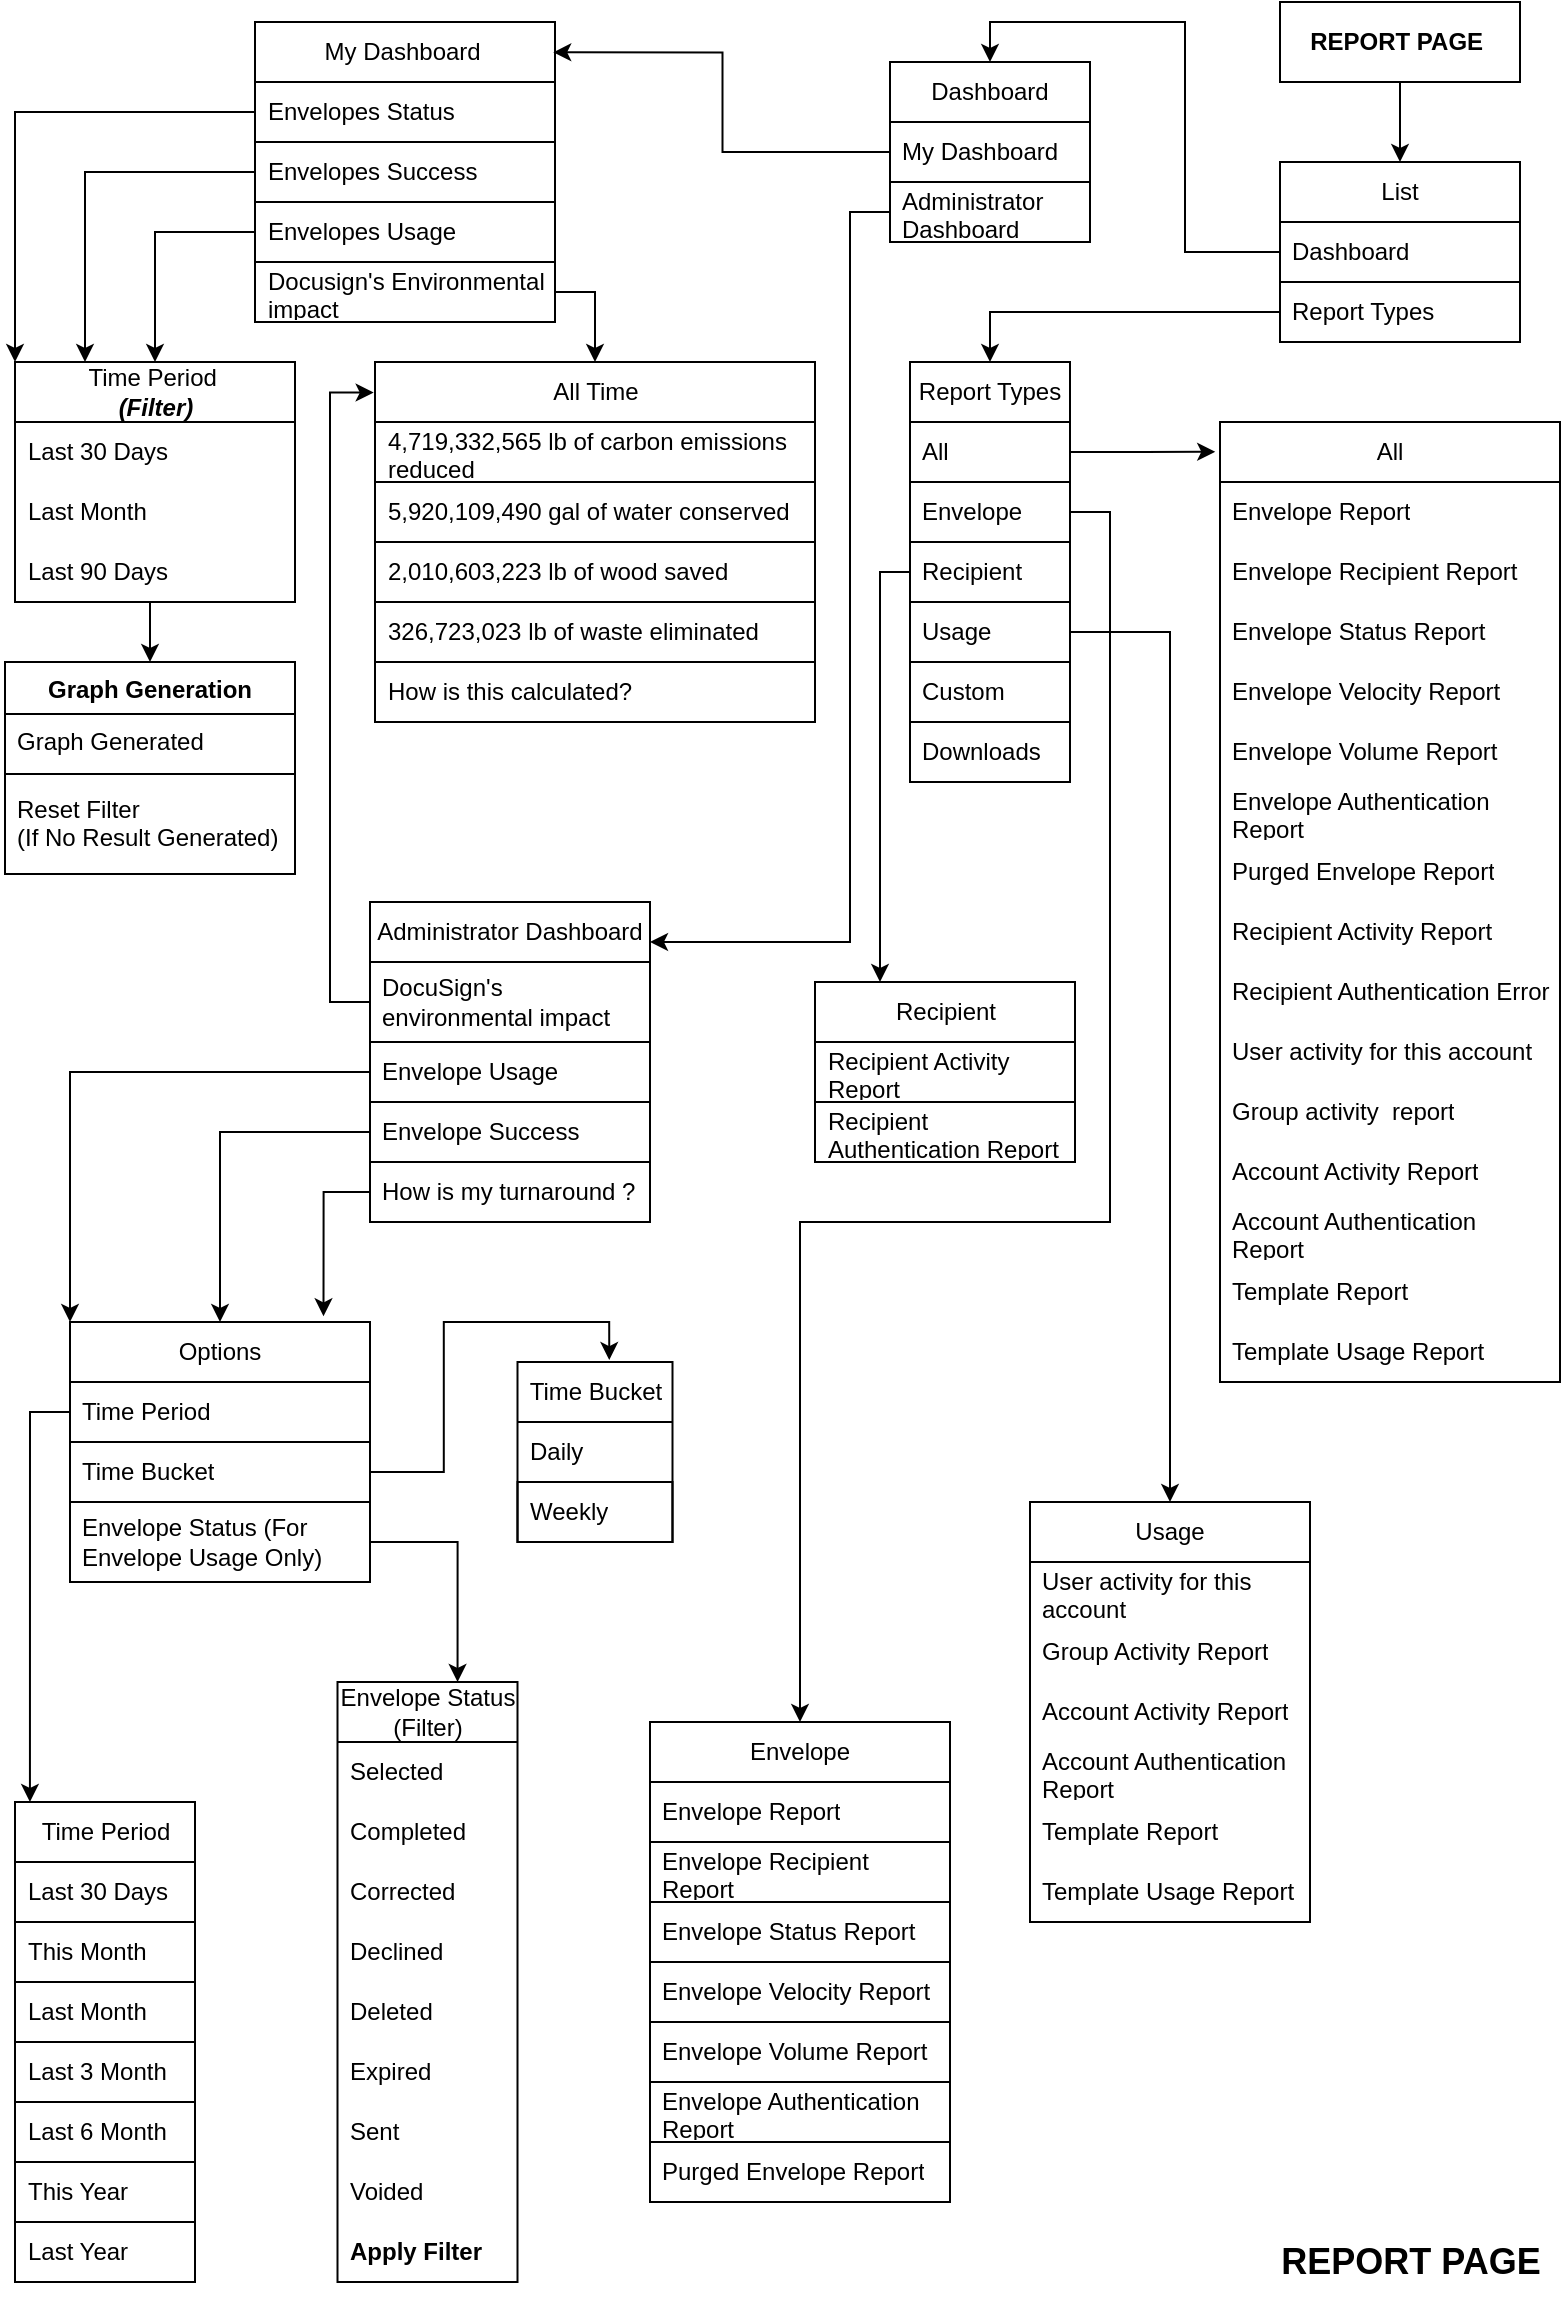 <mxfile version="20.5.3" type="github">
  <diagram id="35L6Jv76ou51lv4kkA4n" name="Page-1">
    <mxGraphModel dx="827" dy="470" grid="1" gridSize="10" guides="1" tooltips="1" connect="1" arrows="1" fold="1" page="1" pageScale="1" pageWidth="827" pageHeight="1169" math="0" shadow="0">
      <root>
        <mxCell id="0" />
        <mxCell id="1" parent="0" />
        <mxCell id="oofEfZMrtwUWAvfHDEdH-7" style="edgeStyle=orthogonalEdgeStyle;rounded=0;orthogonalLoop=1;jettySize=auto;html=1;exitX=0.5;exitY=1;exitDx=0;exitDy=0;entryX=0.5;entryY=0;entryDx=0;entryDy=0;" parent="1" source="oofEfZMrtwUWAvfHDEdH-2" target="oofEfZMrtwUWAvfHDEdH-3" edge="1">
          <mxGeometry relative="1" as="geometry" />
        </mxCell>
        <mxCell id="oofEfZMrtwUWAvfHDEdH-2" value="&lt;b&gt;REPORT PAGE&amp;nbsp;&lt;/b&gt;" style="rounded=0;whiteSpace=wrap;html=1;" parent="1" vertex="1">
          <mxGeometry x="655" y="10" width="120" height="40" as="geometry" />
        </mxCell>
        <mxCell id="oofEfZMrtwUWAvfHDEdH-3" value="List" style="swimlane;fontStyle=0;childLayout=stackLayout;horizontal=1;startSize=30;horizontalStack=0;resizeParent=1;resizeParentMax=0;resizeLast=0;collapsible=1;marginBottom=0;whiteSpace=wrap;html=1;" parent="1" vertex="1">
          <mxGeometry x="655" y="90" width="120" height="90" as="geometry" />
        </mxCell>
        <mxCell id="oofEfZMrtwUWAvfHDEdH-4" value="Dashboard" style="text;strokeColor=default;fillColor=none;align=left;verticalAlign=middle;spacingLeft=4;spacingRight=4;overflow=hidden;points=[[0,0.5],[1,0.5]];portConstraint=eastwest;rotatable=0;whiteSpace=wrap;html=1;" parent="oofEfZMrtwUWAvfHDEdH-3" vertex="1">
          <mxGeometry y="30" width="120" height="30" as="geometry" />
        </mxCell>
        <mxCell id="oofEfZMrtwUWAvfHDEdH-5" value="Report Types" style="text;strokeColor=none;fillColor=none;align=left;verticalAlign=middle;spacingLeft=4;spacingRight=4;overflow=hidden;points=[[0,0.5],[1,0.5]];portConstraint=eastwest;rotatable=0;whiteSpace=wrap;html=1;" parent="oofEfZMrtwUWAvfHDEdH-3" vertex="1">
          <mxGeometry y="60" width="120" height="30" as="geometry" />
        </mxCell>
        <mxCell id="oofEfZMrtwUWAvfHDEdH-8" value="Dashboard" style="swimlane;fontStyle=0;childLayout=stackLayout;horizontal=1;startSize=30;horizontalStack=0;resizeParent=1;resizeParentMax=0;resizeLast=0;collapsible=1;marginBottom=0;whiteSpace=wrap;html=1;strokeColor=default;" parent="1" vertex="1">
          <mxGeometry x="460" y="40" width="100" height="90" as="geometry" />
        </mxCell>
        <mxCell id="oofEfZMrtwUWAvfHDEdH-9" value="My Dashboard" style="text;strokeColor=none;fillColor=none;align=left;verticalAlign=middle;spacingLeft=4;spacingRight=4;overflow=hidden;points=[[0,0.5],[1,0.5]];portConstraint=eastwest;rotatable=0;whiteSpace=wrap;html=1;" parent="oofEfZMrtwUWAvfHDEdH-8" vertex="1">
          <mxGeometry y="30" width="100" height="30" as="geometry" />
        </mxCell>
        <mxCell id="oofEfZMrtwUWAvfHDEdH-10" value="Administrator Dashboard" style="text;strokeColor=default;fillColor=none;align=left;verticalAlign=middle;spacingLeft=4;spacingRight=4;overflow=hidden;points=[[0,0.5],[1,0.5]];portConstraint=eastwest;rotatable=0;whiteSpace=wrap;html=1;" parent="oofEfZMrtwUWAvfHDEdH-8" vertex="1">
          <mxGeometry y="60" width="100" height="30" as="geometry" />
        </mxCell>
        <mxCell id="oofEfZMrtwUWAvfHDEdH-12" style="edgeStyle=orthogonalEdgeStyle;rounded=0;orthogonalLoop=1;jettySize=auto;html=1;exitX=0;exitY=0.5;exitDx=0;exitDy=0;entryX=0.5;entryY=0;entryDx=0;entryDy=0;" parent="1" source="oofEfZMrtwUWAvfHDEdH-4" target="oofEfZMrtwUWAvfHDEdH-8" edge="1">
          <mxGeometry relative="1" as="geometry" />
        </mxCell>
        <mxCell id="oofEfZMrtwUWAvfHDEdH-13" value="Report Types" style="swimlane;fontStyle=0;childLayout=stackLayout;horizontal=1;startSize=30;horizontalStack=0;resizeParent=1;resizeParentMax=0;resizeLast=0;collapsible=1;marginBottom=0;whiteSpace=wrap;html=1;strokeColor=default;" parent="1" vertex="1">
          <mxGeometry x="470" y="190" width="80" height="210" as="geometry" />
        </mxCell>
        <mxCell id="oofEfZMrtwUWAvfHDEdH-14" value="All" style="text;strokeColor=none;fillColor=none;align=left;verticalAlign=middle;spacingLeft=4;spacingRight=4;overflow=hidden;points=[[0,0.5],[1,0.5]];portConstraint=eastwest;rotatable=0;whiteSpace=wrap;html=1;" parent="oofEfZMrtwUWAvfHDEdH-13" vertex="1">
          <mxGeometry y="30" width="80" height="30" as="geometry" />
        </mxCell>
        <mxCell id="oofEfZMrtwUWAvfHDEdH-15" value="Envelope" style="text;strokeColor=default;fillColor=none;align=left;verticalAlign=middle;spacingLeft=4;spacingRight=4;overflow=hidden;points=[[0,0.5],[1,0.5]];portConstraint=eastwest;rotatable=0;whiteSpace=wrap;html=1;" parent="oofEfZMrtwUWAvfHDEdH-13" vertex="1">
          <mxGeometry y="60" width="80" height="30" as="geometry" />
        </mxCell>
        <mxCell id="oofEfZMrtwUWAvfHDEdH-16" value="Recipient" style="text;strokeColor=default;fillColor=none;align=left;verticalAlign=middle;spacingLeft=4;spacingRight=4;overflow=hidden;points=[[0,0.5],[1,0.5]];portConstraint=eastwest;rotatable=0;whiteSpace=wrap;html=1;" parent="oofEfZMrtwUWAvfHDEdH-13" vertex="1">
          <mxGeometry y="90" width="80" height="30" as="geometry" />
        </mxCell>
        <mxCell id="oofEfZMrtwUWAvfHDEdH-18" value="Usage" style="text;strokeColor=none;fillColor=none;align=left;verticalAlign=middle;spacingLeft=4;spacingRight=4;overflow=hidden;points=[[0,0.5],[1,0.5]];portConstraint=eastwest;rotatable=0;whiteSpace=wrap;html=1;" parent="oofEfZMrtwUWAvfHDEdH-13" vertex="1">
          <mxGeometry y="120" width="80" height="30" as="geometry" />
        </mxCell>
        <mxCell id="oofEfZMrtwUWAvfHDEdH-19" value="Custom" style="text;strokeColor=default;fillColor=none;align=left;verticalAlign=middle;spacingLeft=4;spacingRight=4;overflow=hidden;points=[[0,0.5],[1,0.5]];portConstraint=eastwest;rotatable=0;whiteSpace=wrap;html=1;" parent="oofEfZMrtwUWAvfHDEdH-13" vertex="1">
          <mxGeometry y="150" width="80" height="30" as="geometry" />
        </mxCell>
        <mxCell id="oofEfZMrtwUWAvfHDEdH-21" value="Downloads" style="text;strokeColor=none;fillColor=none;align=left;verticalAlign=middle;spacingLeft=4;spacingRight=4;overflow=hidden;points=[[0,0.5],[1,0.5]];portConstraint=eastwest;rotatable=0;whiteSpace=wrap;html=1;" parent="oofEfZMrtwUWAvfHDEdH-13" vertex="1">
          <mxGeometry y="180" width="80" height="30" as="geometry" />
        </mxCell>
        <mxCell id="9DOgwqyt-lVzIceUes6U-1" value="My Dashboard&lt;span style=&quot;white-space: pre;&quot;&gt;	&lt;/span&gt;&lt;br&gt;" style="swimlane;fontStyle=0;childLayout=stackLayout;horizontal=1;startSize=30;horizontalStack=0;resizeParent=1;resizeParentMax=0;resizeLast=0;collapsible=1;marginBottom=0;whiteSpace=wrap;html=1;strokeColor=default;" vertex="1" parent="1">
          <mxGeometry x="142.5" y="20" width="150" height="150" as="geometry" />
        </mxCell>
        <mxCell id="9DOgwqyt-lVzIceUes6U-2" value="Envelopes Status" style="text;strokeColor=none;fillColor=none;align=left;verticalAlign=middle;spacingLeft=4;spacingRight=4;overflow=hidden;points=[[0,0.5],[1,0.5]];portConstraint=eastwest;rotatable=0;whiteSpace=wrap;html=1;" vertex="1" parent="9DOgwqyt-lVzIceUes6U-1">
          <mxGeometry y="30" width="150" height="30" as="geometry" />
        </mxCell>
        <mxCell id="9DOgwqyt-lVzIceUes6U-3" value="Envelopes Success" style="text;strokeColor=default;fillColor=none;align=left;verticalAlign=middle;spacingLeft=4;spacingRight=4;overflow=hidden;points=[[0,0.5],[1,0.5]];portConstraint=eastwest;rotatable=0;whiteSpace=wrap;html=1;" vertex="1" parent="9DOgwqyt-lVzIceUes6U-1">
          <mxGeometry y="60" width="150" height="30" as="geometry" />
        </mxCell>
        <mxCell id="9DOgwqyt-lVzIceUes6U-4" value="Envelopes Usage" style="text;strokeColor=default;fillColor=none;align=left;verticalAlign=middle;spacingLeft=4;spacingRight=4;overflow=hidden;points=[[0,0.5],[1,0.5]];portConstraint=eastwest;rotatable=0;whiteSpace=wrap;html=1;" vertex="1" parent="9DOgwqyt-lVzIceUes6U-1">
          <mxGeometry y="90" width="150" height="30" as="geometry" />
        </mxCell>
        <mxCell id="9DOgwqyt-lVzIceUes6U-6" value="Docusign&#39;s Environmental impact&lt;br&gt;" style="text;strokeColor=none;fillColor=none;align=left;verticalAlign=middle;spacingLeft=4;spacingRight=4;overflow=hidden;points=[[0,0.5],[1,0.5]];portConstraint=eastwest;rotatable=0;whiteSpace=wrap;html=1;" vertex="1" parent="9DOgwqyt-lVzIceUes6U-1">
          <mxGeometry y="120" width="150" height="30" as="geometry" />
        </mxCell>
        <mxCell id="9DOgwqyt-lVzIceUes6U-40" style="edgeStyle=orthogonalEdgeStyle;rounded=0;orthogonalLoop=1;jettySize=auto;html=1;exitX=0.5;exitY=1;exitDx=0;exitDy=0;entryX=0.5;entryY=0;entryDx=0;entryDy=0;" edge="1" parent="1" source="9DOgwqyt-lVzIceUes6U-7" target="9DOgwqyt-lVzIceUes6U-19">
          <mxGeometry relative="1" as="geometry" />
        </mxCell>
        <mxCell id="9DOgwqyt-lVzIceUes6U-7" value="Time Period&amp;nbsp;&lt;br&gt;&lt;b&gt;&lt;i&gt;(Filter)&lt;/i&gt;&lt;/b&gt;" style="swimlane;fontStyle=0;childLayout=stackLayout;horizontal=1;startSize=30;horizontalStack=0;resizeParent=1;resizeParentMax=0;resizeLast=0;collapsible=1;marginBottom=0;whiteSpace=wrap;html=1;strokeColor=default;" vertex="1" parent="1">
          <mxGeometry x="22.5" y="190" width="140" height="120" as="geometry" />
        </mxCell>
        <mxCell id="9DOgwqyt-lVzIceUes6U-8" value="Last 30 Days" style="text;strokeColor=none;fillColor=none;align=left;verticalAlign=middle;spacingLeft=4;spacingRight=4;overflow=hidden;points=[[0,0.5],[1,0.5]];portConstraint=eastwest;rotatable=0;whiteSpace=wrap;html=1;" vertex="1" parent="9DOgwqyt-lVzIceUes6U-7">
          <mxGeometry y="30" width="140" height="30" as="geometry" />
        </mxCell>
        <mxCell id="9DOgwqyt-lVzIceUes6U-9" value="Last Month" style="text;strokeColor=none;fillColor=none;align=left;verticalAlign=middle;spacingLeft=4;spacingRight=4;overflow=hidden;points=[[0,0.5],[1,0.5]];portConstraint=eastwest;rotatable=0;whiteSpace=wrap;html=1;" vertex="1" parent="9DOgwqyt-lVzIceUes6U-7">
          <mxGeometry y="60" width="140" height="30" as="geometry" />
        </mxCell>
        <mxCell id="9DOgwqyt-lVzIceUes6U-10" value="Last 90 Days" style="text;strokeColor=none;fillColor=none;align=left;verticalAlign=middle;spacingLeft=4;spacingRight=4;overflow=hidden;points=[[0,0.5],[1,0.5]];portConstraint=eastwest;rotatable=0;whiteSpace=wrap;html=1;" vertex="1" parent="9DOgwqyt-lVzIceUes6U-7">
          <mxGeometry y="90" width="140" height="30" as="geometry" />
        </mxCell>
        <mxCell id="9DOgwqyt-lVzIceUes6U-12" style="edgeStyle=orthogonalEdgeStyle;rounded=0;orthogonalLoop=1;jettySize=auto;html=1;exitX=0;exitY=0.5;exitDx=0;exitDy=0;entryX=0;entryY=0;entryDx=0;entryDy=0;" edge="1" parent="1" source="9DOgwqyt-lVzIceUes6U-2" target="9DOgwqyt-lVzIceUes6U-7">
          <mxGeometry relative="1" as="geometry" />
        </mxCell>
        <mxCell id="9DOgwqyt-lVzIceUes6U-13" style="edgeStyle=orthogonalEdgeStyle;rounded=0;orthogonalLoop=1;jettySize=auto;html=1;exitX=0;exitY=0.5;exitDx=0;exitDy=0;entryX=0.25;entryY=0;entryDx=0;entryDy=0;" edge="1" parent="1" source="9DOgwqyt-lVzIceUes6U-3" target="9DOgwqyt-lVzIceUes6U-7">
          <mxGeometry relative="1" as="geometry" />
        </mxCell>
        <mxCell id="9DOgwqyt-lVzIceUes6U-14" style="edgeStyle=orthogonalEdgeStyle;rounded=0;orthogonalLoop=1;jettySize=auto;html=1;exitX=0;exitY=0.5;exitDx=0;exitDy=0;" edge="1" parent="1" source="9DOgwqyt-lVzIceUes6U-4" target="9DOgwqyt-lVzIceUes6U-7">
          <mxGeometry relative="1" as="geometry" />
        </mxCell>
        <mxCell id="9DOgwqyt-lVzIceUes6U-19" value="Graph Generation" style="swimlane;fontStyle=1;align=center;verticalAlign=top;childLayout=stackLayout;horizontal=1;startSize=26;horizontalStack=0;resizeParent=1;resizeParentMax=0;resizeLast=0;collapsible=1;marginBottom=0;strokeColor=default;" vertex="1" parent="1">
          <mxGeometry x="17.5" y="340" width="145" height="106" as="geometry" />
        </mxCell>
        <mxCell id="9DOgwqyt-lVzIceUes6U-20" value="Graph Generated" style="text;strokeColor=none;fillColor=none;align=left;verticalAlign=top;spacingLeft=4;spacingRight=4;overflow=hidden;rotatable=0;points=[[0,0.5],[1,0.5]];portConstraint=eastwest;" vertex="1" parent="9DOgwqyt-lVzIceUes6U-19">
          <mxGeometry y="26" width="145" height="26" as="geometry" />
        </mxCell>
        <mxCell id="9DOgwqyt-lVzIceUes6U-21" value="" style="line;strokeWidth=1;fillColor=none;align=left;verticalAlign=middle;spacingTop=-1;spacingLeft=3;spacingRight=3;rotatable=0;labelPosition=right;points=[];portConstraint=eastwest;strokeColor=inherit;" vertex="1" parent="9DOgwqyt-lVzIceUes6U-19">
          <mxGeometry y="52" width="145" height="8" as="geometry" />
        </mxCell>
        <mxCell id="9DOgwqyt-lVzIceUes6U-22" value="Reset Filter&#xa;(If No Result Generated)" style="text;strokeColor=none;fillColor=none;align=left;verticalAlign=top;spacingLeft=4;spacingRight=4;overflow=hidden;rotatable=0;points=[[0,0.5],[1,0.5]];portConstraint=eastwest;" vertex="1" parent="9DOgwqyt-lVzIceUes6U-19">
          <mxGeometry y="60" width="145" height="46" as="geometry" />
        </mxCell>
        <mxCell id="9DOgwqyt-lVzIceUes6U-25" value="All Time" style="swimlane;fontStyle=0;childLayout=stackLayout;horizontal=1;startSize=30;horizontalStack=0;resizeParent=1;resizeParentMax=0;resizeLast=0;collapsible=1;marginBottom=0;whiteSpace=wrap;html=1;strokeColor=default;" vertex="1" parent="1">
          <mxGeometry x="202.5" y="190" width="220" height="180" as="geometry" />
        </mxCell>
        <mxCell id="9DOgwqyt-lVzIceUes6U-26" value="4,719,332,565 lb of carbon emissions reduced" style="text;strokeColor=none;fillColor=none;align=left;verticalAlign=middle;spacingLeft=4;spacingRight=4;overflow=hidden;points=[[0,0.5],[1,0.5]];portConstraint=eastwest;rotatable=0;whiteSpace=wrap;html=1;" vertex="1" parent="9DOgwqyt-lVzIceUes6U-25">
          <mxGeometry y="30" width="220" height="30" as="geometry" />
        </mxCell>
        <mxCell id="9DOgwqyt-lVzIceUes6U-27" value="5,920,109,490 gal of water conserved" style="text;strokeColor=default;fillColor=none;align=left;verticalAlign=middle;spacingLeft=4;spacingRight=4;overflow=hidden;points=[[0,0.5],[1,0.5]];portConstraint=eastwest;rotatable=0;whiteSpace=wrap;html=1;" vertex="1" parent="9DOgwqyt-lVzIceUes6U-25">
          <mxGeometry y="60" width="220" height="30" as="geometry" />
        </mxCell>
        <mxCell id="9DOgwqyt-lVzIceUes6U-28" value="2,010,603,223 lb of wood saved" style="text;strokeColor=none;fillColor=none;align=left;verticalAlign=middle;spacingLeft=4;spacingRight=4;overflow=hidden;points=[[0,0.5],[1,0.5]];portConstraint=eastwest;rotatable=0;whiteSpace=wrap;html=1;" vertex="1" parent="9DOgwqyt-lVzIceUes6U-25">
          <mxGeometry y="90" width="220" height="30" as="geometry" />
        </mxCell>
        <mxCell id="9DOgwqyt-lVzIceUes6U-34" value="326,723,023 lb of waste eliminated" style="text;strokeColor=default;fillColor=none;align=left;verticalAlign=middle;spacingLeft=4;spacingRight=4;overflow=hidden;points=[[0,0.5],[1,0.5]];portConstraint=eastwest;rotatable=0;whiteSpace=wrap;html=1;" vertex="1" parent="9DOgwqyt-lVzIceUes6U-25">
          <mxGeometry y="120" width="220" height="30" as="geometry" />
        </mxCell>
        <mxCell id="9DOgwqyt-lVzIceUes6U-35" value="How is this calculated?" style="text;strokeColor=none;fillColor=none;align=left;verticalAlign=middle;spacingLeft=4;spacingRight=4;overflow=hidden;points=[[0,0.5],[1,0.5]];portConstraint=eastwest;rotatable=0;whiteSpace=wrap;html=1;" vertex="1" parent="9DOgwqyt-lVzIceUes6U-25">
          <mxGeometry y="150" width="220" height="30" as="geometry" />
        </mxCell>
        <mxCell id="9DOgwqyt-lVzIceUes6U-36" style="edgeStyle=orthogonalEdgeStyle;rounded=0;orthogonalLoop=1;jettySize=auto;html=1;entryX=0.5;entryY=0;entryDx=0;entryDy=0;" edge="1" parent="1" source="9DOgwqyt-lVzIceUes6U-6" target="9DOgwqyt-lVzIceUes6U-25">
          <mxGeometry relative="1" as="geometry" />
        </mxCell>
        <mxCell id="9DOgwqyt-lVzIceUes6U-39" style="edgeStyle=orthogonalEdgeStyle;rounded=0;orthogonalLoop=1;jettySize=auto;html=1;exitX=0;exitY=0.5;exitDx=0;exitDy=0;entryX=0.994;entryY=0.101;entryDx=0;entryDy=0;entryPerimeter=0;" edge="1" parent="1" source="oofEfZMrtwUWAvfHDEdH-9" target="9DOgwqyt-lVzIceUes6U-1">
          <mxGeometry relative="1" as="geometry" />
        </mxCell>
        <mxCell id="9DOgwqyt-lVzIceUes6U-41" value="Administrator Dashboard" style="swimlane;fontStyle=0;childLayout=stackLayout;horizontal=1;startSize=30;horizontalStack=0;resizeParent=1;resizeParentMax=0;resizeLast=0;collapsible=1;marginBottom=0;whiteSpace=wrap;html=1;strokeColor=default;" vertex="1" parent="1">
          <mxGeometry x="200" y="460" width="140" height="160" as="geometry" />
        </mxCell>
        <mxCell id="9DOgwqyt-lVzIceUes6U-45" value="DocuSign&#39;s environmental impact" style="text;strokeColor=none;fillColor=none;align=left;verticalAlign=middle;spacingLeft=4;spacingRight=4;overflow=hidden;points=[[0,0.5],[1,0.5]];portConstraint=eastwest;rotatable=0;whiteSpace=wrap;html=1;" vertex="1" parent="9DOgwqyt-lVzIceUes6U-41">
          <mxGeometry y="30" width="140" height="40" as="geometry" />
        </mxCell>
        <mxCell id="9DOgwqyt-lVzIceUes6U-42" value="Envelope Usage" style="text;strokeColor=default;fillColor=none;align=left;verticalAlign=middle;spacingLeft=4;spacingRight=4;overflow=hidden;points=[[0,0.5],[1,0.5]];portConstraint=eastwest;rotatable=0;whiteSpace=wrap;html=1;" vertex="1" parent="9DOgwqyt-lVzIceUes6U-41">
          <mxGeometry y="70" width="140" height="30" as="geometry" />
        </mxCell>
        <mxCell id="9DOgwqyt-lVzIceUes6U-43" value="Envelope Success" style="text;strokeColor=none;fillColor=none;align=left;verticalAlign=middle;spacingLeft=4;spacingRight=4;overflow=hidden;points=[[0,0.5],[1,0.5]];portConstraint=eastwest;rotatable=0;whiteSpace=wrap;html=1;" vertex="1" parent="9DOgwqyt-lVzIceUes6U-41">
          <mxGeometry y="100" width="140" height="30" as="geometry" />
        </mxCell>
        <mxCell id="9DOgwqyt-lVzIceUes6U-44" value="How is my turnaround ?" style="text;strokeColor=default;fillColor=none;align=left;verticalAlign=middle;spacingLeft=4;spacingRight=4;overflow=hidden;points=[[0,0.5],[1,0.5]];portConstraint=eastwest;rotatable=0;whiteSpace=wrap;html=1;" vertex="1" parent="9DOgwqyt-lVzIceUes6U-41">
          <mxGeometry y="130" width="140" height="30" as="geometry" />
        </mxCell>
        <mxCell id="9DOgwqyt-lVzIceUes6U-48" style="edgeStyle=orthogonalEdgeStyle;rounded=0;orthogonalLoop=1;jettySize=auto;html=1;entryX=-0.003;entryY=0.085;entryDx=0;entryDy=0;entryPerimeter=0;exitX=0;exitY=0.5;exitDx=0;exitDy=0;" edge="1" parent="1" source="9DOgwqyt-lVzIceUes6U-45" target="9DOgwqyt-lVzIceUes6U-25">
          <mxGeometry relative="1" as="geometry" />
        </mxCell>
        <mxCell id="9DOgwqyt-lVzIceUes6U-51" value="Options" style="swimlane;fontStyle=0;childLayout=stackLayout;horizontal=1;startSize=30;horizontalStack=0;resizeParent=1;resizeParentMax=0;resizeLast=0;collapsible=1;marginBottom=0;whiteSpace=wrap;html=1;strokeColor=default;" vertex="1" parent="1">
          <mxGeometry x="50" y="670" width="150" height="130" as="geometry" />
        </mxCell>
        <mxCell id="9DOgwqyt-lVzIceUes6U-52" value="Time Period" style="text;strokeColor=none;fillColor=none;align=left;verticalAlign=middle;spacingLeft=4;spacingRight=4;overflow=hidden;points=[[0,0.5],[1,0.5]];portConstraint=eastwest;rotatable=0;whiteSpace=wrap;html=1;" vertex="1" parent="9DOgwqyt-lVzIceUes6U-51">
          <mxGeometry y="30" width="150" height="30" as="geometry" />
        </mxCell>
        <mxCell id="9DOgwqyt-lVzIceUes6U-53" value="Time Bucket" style="text;strokeColor=default;fillColor=none;align=left;verticalAlign=middle;spacingLeft=4;spacingRight=4;overflow=hidden;points=[[0,0.5],[1,0.5]];portConstraint=eastwest;rotatable=0;whiteSpace=wrap;html=1;" vertex="1" parent="9DOgwqyt-lVzIceUes6U-51">
          <mxGeometry y="60" width="150" height="30" as="geometry" />
        </mxCell>
        <mxCell id="9DOgwqyt-lVzIceUes6U-54" value="Envelope Status (For Envelope Usage Only)" style="text;strokeColor=default;fillColor=none;align=left;verticalAlign=middle;spacingLeft=4;spacingRight=4;overflow=hidden;points=[[0,0.5],[1,0.5]];portConstraint=eastwest;rotatable=0;whiteSpace=wrap;html=1;" vertex="1" parent="9DOgwqyt-lVzIceUes6U-51">
          <mxGeometry y="90" width="150" height="40" as="geometry" />
        </mxCell>
        <mxCell id="9DOgwqyt-lVzIceUes6U-60" value="Time Period" style="swimlane;fontStyle=0;childLayout=stackLayout;horizontal=1;startSize=30;horizontalStack=0;resizeParent=1;resizeParentMax=0;resizeLast=0;collapsible=1;marginBottom=0;whiteSpace=wrap;html=1;strokeColor=default;" vertex="1" parent="1">
          <mxGeometry x="22.5" y="910" width="90" height="240" as="geometry" />
        </mxCell>
        <mxCell id="9DOgwqyt-lVzIceUes6U-61" value="Last 30 Days" style="text;strokeColor=none;fillColor=none;align=left;verticalAlign=middle;spacingLeft=4;spacingRight=4;overflow=hidden;points=[[0,0.5],[1,0.5]];portConstraint=eastwest;rotatable=0;whiteSpace=wrap;html=1;" vertex="1" parent="9DOgwqyt-lVzIceUes6U-60">
          <mxGeometry y="30" width="90" height="30" as="geometry" />
        </mxCell>
        <mxCell id="9DOgwqyt-lVzIceUes6U-62" value="This Month" style="text;strokeColor=default;fillColor=none;align=left;verticalAlign=middle;spacingLeft=4;spacingRight=4;overflow=hidden;points=[[0,0.5],[1,0.5]];portConstraint=eastwest;rotatable=0;whiteSpace=wrap;html=1;" vertex="1" parent="9DOgwqyt-lVzIceUes6U-60">
          <mxGeometry y="60" width="90" height="30" as="geometry" />
        </mxCell>
        <mxCell id="9DOgwqyt-lVzIceUes6U-63" value="Last Month" style="text;strokeColor=none;fillColor=none;align=left;verticalAlign=middle;spacingLeft=4;spacingRight=4;overflow=hidden;points=[[0,0.5],[1,0.5]];portConstraint=eastwest;rotatable=0;whiteSpace=wrap;html=1;" vertex="1" parent="9DOgwqyt-lVzIceUes6U-60">
          <mxGeometry y="90" width="90" height="30" as="geometry" />
        </mxCell>
        <mxCell id="9DOgwqyt-lVzIceUes6U-64" value="Last 3 Month" style="text;strokeColor=default;fillColor=none;align=left;verticalAlign=middle;spacingLeft=4;spacingRight=4;overflow=hidden;points=[[0,0.5],[1,0.5]];portConstraint=eastwest;rotatable=0;whiteSpace=wrap;html=1;" vertex="1" parent="9DOgwqyt-lVzIceUes6U-60">
          <mxGeometry y="120" width="90" height="30" as="geometry" />
        </mxCell>
        <mxCell id="9DOgwqyt-lVzIceUes6U-65" value="Last 6 Month" style="text;strokeColor=none;fillColor=none;align=left;verticalAlign=middle;spacingLeft=4;spacingRight=4;overflow=hidden;points=[[0,0.5],[1,0.5]];portConstraint=eastwest;rotatable=0;whiteSpace=wrap;html=1;" vertex="1" parent="9DOgwqyt-lVzIceUes6U-60">
          <mxGeometry y="150" width="90" height="30" as="geometry" />
        </mxCell>
        <mxCell id="9DOgwqyt-lVzIceUes6U-66" value="This Year" style="text;strokeColor=default;fillColor=none;align=left;verticalAlign=middle;spacingLeft=4;spacingRight=4;overflow=hidden;points=[[0,0.5],[1,0.5]];portConstraint=eastwest;rotatable=0;whiteSpace=wrap;html=1;" vertex="1" parent="9DOgwqyt-lVzIceUes6U-60">
          <mxGeometry y="180" width="90" height="30" as="geometry" />
        </mxCell>
        <mxCell id="9DOgwqyt-lVzIceUes6U-67" value="Last Year" style="text;strokeColor=default;fillColor=none;align=left;verticalAlign=middle;spacingLeft=4;spacingRight=4;overflow=hidden;points=[[0,0.5],[1,0.5]];portConstraint=eastwest;rotatable=0;whiteSpace=wrap;html=1;" vertex="1" parent="9DOgwqyt-lVzIceUes6U-60">
          <mxGeometry y="210" width="90" height="30" as="geometry" />
        </mxCell>
        <mxCell id="9DOgwqyt-lVzIceUes6U-69" value="Time Bucket" style="swimlane;fontStyle=0;childLayout=stackLayout;horizontal=1;startSize=30;horizontalStack=0;resizeParent=1;resizeParentMax=0;resizeLast=0;collapsible=1;marginBottom=0;whiteSpace=wrap;html=1;strokeColor=default;" vertex="1" parent="1">
          <mxGeometry x="273.75" y="690" width="77.5" height="90" as="geometry" />
        </mxCell>
        <mxCell id="9DOgwqyt-lVzIceUes6U-70" value="Daily" style="text;strokeColor=none;fillColor=none;align=left;verticalAlign=middle;spacingLeft=4;spacingRight=4;overflow=hidden;points=[[0,0.5],[1,0.5]];portConstraint=eastwest;rotatable=0;whiteSpace=wrap;html=1;" vertex="1" parent="9DOgwqyt-lVzIceUes6U-69">
          <mxGeometry y="30" width="77.5" height="30" as="geometry" />
        </mxCell>
        <mxCell id="9DOgwqyt-lVzIceUes6U-71" value="Weekly" style="text;strokeColor=default;fillColor=none;align=left;verticalAlign=middle;spacingLeft=4;spacingRight=4;overflow=hidden;points=[[0,0.5],[1,0.5]];portConstraint=eastwest;rotatable=0;whiteSpace=wrap;html=1;" vertex="1" parent="9DOgwqyt-lVzIceUes6U-69">
          <mxGeometry y="60" width="77.5" height="30" as="geometry" />
        </mxCell>
        <mxCell id="9DOgwqyt-lVzIceUes6U-74" value="Envelope Status&lt;br&gt;(Filter)" style="swimlane;fontStyle=0;childLayout=stackLayout;horizontal=1;startSize=30;horizontalStack=0;resizeParent=1;resizeParentMax=0;resizeLast=0;collapsible=1;marginBottom=0;whiteSpace=wrap;html=1;strokeColor=default;" vertex="1" parent="1">
          <mxGeometry x="183.75" y="850" width="90" height="300" as="geometry" />
        </mxCell>
        <mxCell id="9DOgwqyt-lVzIceUes6U-75" value="Selected" style="text;strokeColor=none;fillColor=none;align=left;verticalAlign=middle;spacingLeft=4;spacingRight=4;overflow=hidden;points=[[0,0.5],[1,0.5]];portConstraint=eastwest;rotatable=0;whiteSpace=wrap;html=1;" vertex="1" parent="9DOgwqyt-lVzIceUes6U-74">
          <mxGeometry y="30" width="90" height="30" as="geometry" />
        </mxCell>
        <mxCell id="9DOgwqyt-lVzIceUes6U-76" value="Completed" style="text;strokeColor=none;fillColor=none;align=left;verticalAlign=middle;spacingLeft=4;spacingRight=4;overflow=hidden;points=[[0,0.5],[1,0.5]];portConstraint=eastwest;rotatable=0;whiteSpace=wrap;html=1;" vertex="1" parent="9DOgwqyt-lVzIceUes6U-74">
          <mxGeometry y="60" width="90" height="30" as="geometry" />
        </mxCell>
        <mxCell id="9DOgwqyt-lVzIceUes6U-77" value="Corrected" style="text;strokeColor=none;fillColor=none;align=left;verticalAlign=middle;spacingLeft=4;spacingRight=4;overflow=hidden;points=[[0,0.5],[1,0.5]];portConstraint=eastwest;rotatable=0;whiteSpace=wrap;html=1;" vertex="1" parent="9DOgwqyt-lVzIceUes6U-74">
          <mxGeometry y="90" width="90" height="30" as="geometry" />
        </mxCell>
        <mxCell id="9DOgwqyt-lVzIceUes6U-78" value="Declined" style="text;strokeColor=none;fillColor=none;align=left;verticalAlign=middle;spacingLeft=4;spacingRight=4;overflow=hidden;points=[[0,0.5],[1,0.5]];portConstraint=eastwest;rotatable=0;whiteSpace=wrap;html=1;" vertex="1" parent="9DOgwqyt-lVzIceUes6U-74">
          <mxGeometry y="120" width="90" height="30" as="geometry" />
        </mxCell>
        <mxCell id="9DOgwqyt-lVzIceUes6U-79" value="Deleted" style="text;strokeColor=none;fillColor=none;align=left;verticalAlign=middle;spacingLeft=4;spacingRight=4;overflow=hidden;points=[[0,0.5],[1,0.5]];portConstraint=eastwest;rotatable=0;whiteSpace=wrap;html=1;" vertex="1" parent="9DOgwqyt-lVzIceUes6U-74">
          <mxGeometry y="150" width="90" height="30" as="geometry" />
        </mxCell>
        <mxCell id="9DOgwqyt-lVzIceUes6U-80" value="Expired" style="text;strokeColor=none;fillColor=none;align=left;verticalAlign=middle;spacingLeft=4;spacingRight=4;overflow=hidden;points=[[0,0.5],[1,0.5]];portConstraint=eastwest;rotatable=0;whiteSpace=wrap;html=1;" vertex="1" parent="9DOgwqyt-lVzIceUes6U-74">
          <mxGeometry y="180" width="90" height="30" as="geometry" />
        </mxCell>
        <mxCell id="9DOgwqyt-lVzIceUes6U-81" value="Sent" style="text;strokeColor=none;fillColor=none;align=left;verticalAlign=middle;spacingLeft=4;spacingRight=4;overflow=hidden;points=[[0,0.5],[1,0.5]];portConstraint=eastwest;rotatable=0;whiteSpace=wrap;html=1;" vertex="1" parent="9DOgwqyt-lVzIceUes6U-74">
          <mxGeometry y="210" width="90" height="30" as="geometry" />
        </mxCell>
        <mxCell id="9DOgwqyt-lVzIceUes6U-82" value="Voided" style="text;strokeColor=none;fillColor=none;align=left;verticalAlign=middle;spacingLeft=4;spacingRight=4;overflow=hidden;points=[[0,0.5],[1,0.5]];portConstraint=eastwest;rotatable=0;whiteSpace=wrap;html=1;" vertex="1" parent="9DOgwqyt-lVzIceUes6U-74">
          <mxGeometry y="240" width="90" height="30" as="geometry" />
        </mxCell>
        <mxCell id="9DOgwqyt-lVzIceUes6U-83" value="&lt;b&gt;Apply Filter&lt;/b&gt;" style="text;strokeColor=none;fillColor=none;align=left;verticalAlign=middle;spacingLeft=4;spacingRight=4;overflow=hidden;points=[[0,0.5],[1,0.5]];portConstraint=eastwest;rotatable=0;whiteSpace=wrap;html=1;" vertex="1" parent="9DOgwqyt-lVzIceUes6U-74">
          <mxGeometry y="270" width="90" height="30" as="geometry" />
        </mxCell>
        <mxCell id="9DOgwqyt-lVzIceUes6U-85" style="edgeStyle=orthogonalEdgeStyle;rounded=0;orthogonalLoop=1;jettySize=auto;html=1;exitX=0;exitY=0.5;exitDx=0;exitDy=0;entryX=0.5;entryY=0;entryDx=0;entryDy=0;" edge="1" parent="1" source="oofEfZMrtwUWAvfHDEdH-5" target="oofEfZMrtwUWAvfHDEdH-13">
          <mxGeometry relative="1" as="geometry" />
        </mxCell>
        <mxCell id="9DOgwqyt-lVzIceUes6U-90" value="All" style="swimlane;fontStyle=0;childLayout=stackLayout;horizontal=1;startSize=30;horizontalStack=0;resizeParent=1;resizeParentMax=0;resizeLast=0;collapsible=1;marginBottom=0;whiteSpace=wrap;html=1;strokeColor=default;" vertex="1" parent="1">
          <mxGeometry x="625" y="220" width="170" height="480" as="geometry">
            <mxRectangle x="760" y="204" width="50" height="30" as="alternateBounds" />
          </mxGeometry>
        </mxCell>
        <mxCell id="9DOgwqyt-lVzIceUes6U-93" value="Envelope Report" style="text;strokeColor=none;fillColor=none;align=left;verticalAlign=middle;spacingLeft=4;spacingRight=4;overflow=hidden;points=[[0,0.5],[1,0.5]];portConstraint=eastwest;rotatable=0;whiteSpace=wrap;html=1;" vertex="1" parent="9DOgwqyt-lVzIceUes6U-90">
          <mxGeometry y="30" width="170" height="30" as="geometry" />
        </mxCell>
        <mxCell id="9DOgwqyt-lVzIceUes6U-94" value="Envelope Recipient Report" style="text;strokeColor=none;fillColor=none;align=left;verticalAlign=middle;spacingLeft=4;spacingRight=4;overflow=hidden;points=[[0,0.5],[1,0.5]];portConstraint=eastwest;rotatable=0;whiteSpace=wrap;html=1;" vertex="1" parent="9DOgwqyt-lVzIceUes6U-90">
          <mxGeometry y="60" width="170" height="30" as="geometry" />
        </mxCell>
        <mxCell id="9DOgwqyt-lVzIceUes6U-95" value="Envelope Status Report" style="text;strokeColor=none;fillColor=none;align=left;verticalAlign=middle;spacingLeft=4;spacingRight=4;overflow=hidden;points=[[0,0.5],[1,0.5]];portConstraint=eastwest;rotatable=0;whiteSpace=wrap;html=1;" vertex="1" parent="9DOgwqyt-lVzIceUes6U-90">
          <mxGeometry y="90" width="170" height="30" as="geometry" />
        </mxCell>
        <mxCell id="9DOgwqyt-lVzIceUes6U-96" value="Envelope Velocity Report" style="text;strokeColor=none;fillColor=none;align=left;verticalAlign=middle;spacingLeft=4;spacingRight=4;overflow=hidden;points=[[0,0.5],[1,0.5]];portConstraint=eastwest;rotatable=0;whiteSpace=wrap;html=1;" vertex="1" parent="9DOgwqyt-lVzIceUes6U-90">
          <mxGeometry y="120" width="170" height="30" as="geometry" />
        </mxCell>
        <mxCell id="9DOgwqyt-lVzIceUes6U-97" value="Envelope Volume Report" style="text;strokeColor=none;fillColor=none;align=left;verticalAlign=middle;spacingLeft=4;spacingRight=4;overflow=hidden;points=[[0,0.5],[1,0.5]];portConstraint=eastwest;rotatable=0;whiteSpace=wrap;html=1;" vertex="1" parent="9DOgwqyt-lVzIceUes6U-90">
          <mxGeometry y="150" width="170" height="30" as="geometry" />
        </mxCell>
        <mxCell id="9DOgwqyt-lVzIceUes6U-98" value="Envelope Authentication&lt;br&gt;Report" style="text;strokeColor=none;fillColor=none;align=left;verticalAlign=middle;spacingLeft=4;spacingRight=4;overflow=hidden;points=[[0,0.5],[1,0.5]];portConstraint=eastwest;rotatable=0;whiteSpace=wrap;html=1;" vertex="1" parent="9DOgwqyt-lVzIceUes6U-90">
          <mxGeometry y="180" width="170" height="30" as="geometry" />
        </mxCell>
        <mxCell id="9DOgwqyt-lVzIceUes6U-99" value="Purged Envelope Report" style="text;strokeColor=none;fillColor=none;align=left;verticalAlign=middle;spacingLeft=4;spacingRight=4;overflow=hidden;points=[[0,0.5],[1,0.5]];portConstraint=eastwest;rotatable=0;whiteSpace=wrap;html=1;" vertex="1" parent="9DOgwqyt-lVzIceUes6U-90">
          <mxGeometry y="210" width="170" height="30" as="geometry" />
        </mxCell>
        <mxCell id="9DOgwqyt-lVzIceUes6U-100" value="Recipient Activity Report" style="text;strokeColor=none;fillColor=none;align=left;verticalAlign=middle;spacingLeft=4;spacingRight=4;overflow=hidden;points=[[0,0.5],[1,0.5]];portConstraint=eastwest;rotatable=0;whiteSpace=wrap;html=1;" vertex="1" parent="9DOgwqyt-lVzIceUes6U-90">
          <mxGeometry y="240" width="170" height="30" as="geometry" />
        </mxCell>
        <mxCell id="9DOgwqyt-lVzIceUes6U-101" value="Recipient Authentication Error" style="text;strokeColor=none;fillColor=none;align=left;verticalAlign=middle;spacingLeft=4;spacingRight=4;overflow=hidden;points=[[0,0.5],[1,0.5]];portConstraint=eastwest;rotatable=0;whiteSpace=wrap;html=1;" vertex="1" parent="9DOgwqyt-lVzIceUes6U-90">
          <mxGeometry y="270" width="170" height="30" as="geometry" />
        </mxCell>
        <mxCell id="9DOgwqyt-lVzIceUes6U-102" value="User activity for this account" style="text;strokeColor=none;fillColor=none;align=left;verticalAlign=middle;spacingLeft=4;spacingRight=4;overflow=hidden;points=[[0,0.5],[1,0.5]];portConstraint=eastwest;rotatable=0;whiteSpace=wrap;html=1;" vertex="1" parent="9DOgwqyt-lVzIceUes6U-90">
          <mxGeometry y="300" width="170" height="30" as="geometry" />
        </mxCell>
        <mxCell id="9DOgwqyt-lVzIceUes6U-103" value="Group activity&amp;nbsp; report" style="text;strokeColor=none;fillColor=none;align=left;verticalAlign=middle;spacingLeft=4;spacingRight=4;overflow=hidden;points=[[0,0.5],[1,0.5]];portConstraint=eastwest;rotatable=0;whiteSpace=wrap;html=1;" vertex="1" parent="9DOgwqyt-lVzIceUes6U-90">
          <mxGeometry y="330" width="170" height="30" as="geometry" />
        </mxCell>
        <mxCell id="9DOgwqyt-lVzIceUes6U-104" value="Account Activity Report" style="text;strokeColor=none;fillColor=none;align=left;verticalAlign=middle;spacingLeft=4;spacingRight=4;overflow=hidden;points=[[0,0.5],[1,0.5]];portConstraint=eastwest;rotatable=0;whiteSpace=wrap;html=1;" vertex="1" parent="9DOgwqyt-lVzIceUes6U-90">
          <mxGeometry y="360" width="170" height="30" as="geometry" />
        </mxCell>
        <mxCell id="9DOgwqyt-lVzIceUes6U-105" value="Account Authentication&lt;br&gt;Report" style="text;strokeColor=none;fillColor=none;align=left;verticalAlign=middle;spacingLeft=4;spacingRight=4;overflow=hidden;points=[[0,0.5],[1,0.5]];portConstraint=eastwest;rotatable=0;whiteSpace=wrap;html=1;" vertex="1" parent="9DOgwqyt-lVzIceUes6U-90">
          <mxGeometry y="390" width="170" height="30" as="geometry" />
        </mxCell>
        <mxCell id="9DOgwqyt-lVzIceUes6U-106" value="Template&lt;span style=&quot;white-space: pre;&quot;&gt;	&lt;/span&gt;Report" style="text;strokeColor=none;fillColor=none;align=left;verticalAlign=middle;spacingLeft=4;spacingRight=4;overflow=hidden;points=[[0,0.5],[1,0.5]];portConstraint=eastwest;rotatable=0;whiteSpace=wrap;html=1;" vertex="1" parent="9DOgwqyt-lVzIceUes6U-90">
          <mxGeometry y="420" width="170" height="30" as="geometry" />
        </mxCell>
        <mxCell id="9DOgwqyt-lVzIceUes6U-107" value="Template Usage Report" style="text;strokeColor=none;fillColor=none;align=left;verticalAlign=middle;spacingLeft=4;spacingRight=4;overflow=hidden;points=[[0,0.5],[1,0.5]];portConstraint=eastwest;rotatable=0;whiteSpace=wrap;html=1;" vertex="1" parent="9DOgwqyt-lVzIceUes6U-90">
          <mxGeometry y="450" width="170" height="30" as="geometry" />
        </mxCell>
        <mxCell id="9DOgwqyt-lVzIceUes6U-108" value="Envelope" style="swimlane;fontStyle=0;childLayout=stackLayout;horizontal=1;startSize=30;horizontalStack=0;resizeParent=1;resizeParentMax=0;resizeLast=0;collapsible=1;marginBottom=0;whiteSpace=wrap;html=1;strokeColor=default;" vertex="1" parent="1">
          <mxGeometry x="340" y="870" width="150" height="240" as="geometry" />
        </mxCell>
        <mxCell id="9DOgwqyt-lVzIceUes6U-109" value="Envelope Report" style="text;strokeColor=none;fillColor=none;align=left;verticalAlign=middle;spacingLeft=4;spacingRight=4;overflow=hidden;points=[[0,0.5],[1,0.5]];portConstraint=eastwest;rotatable=0;whiteSpace=wrap;html=1;" vertex="1" parent="9DOgwqyt-lVzIceUes6U-108">
          <mxGeometry y="30" width="150" height="30" as="geometry" />
        </mxCell>
        <mxCell id="9DOgwqyt-lVzIceUes6U-110" value="Envelope Recipient Report" style="text;strokeColor=default;fillColor=none;align=left;verticalAlign=middle;spacingLeft=4;spacingRight=4;overflow=hidden;points=[[0,0.5],[1,0.5]];portConstraint=eastwest;rotatable=0;whiteSpace=wrap;html=1;" vertex="1" parent="9DOgwqyt-lVzIceUes6U-108">
          <mxGeometry y="60" width="150" height="30" as="geometry" />
        </mxCell>
        <mxCell id="9DOgwqyt-lVzIceUes6U-111" value="Envelope Status Report" style="text;strokeColor=default;fillColor=none;align=left;verticalAlign=middle;spacingLeft=4;spacingRight=4;overflow=hidden;points=[[0,0.5],[1,0.5]];portConstraint=eastwest;rotatable=0;whiteSpace=wrap;html=1;" vertex="1" parent="9DOgwqyt-lVzIceUes6U-108">
          <mxGeometry y="90" width="150" height="30" as="geometry" />
        </mxCell>
        <mxCell id="9DOgwqyt-lVzIceUes6U-112" value="Envelope Velocity Report" style="text;strokeColor=none;fillColor=none;align=left;verticalAlign=middle;spacingLeft=4;spacingRight=4;overflow=hidden;points=[[0,0.5],[1,0.5]];portConstraint=eastwest;rotatable=0;whiteSpace=wrap;html=1;" vertex="1" parent="9DOgwqyt-lVzIceUes6U-108">
          <mxGeometry y="120" width="150" height="30" as="geometry" />
        </mxCell>
        <mxCell id="9DOgwqyt-lVzIceUes6U-113" value="Envelope Volume Report" style="text;strokeColor=default;fillColor=none;align=left;verticalAlign=middle;spacingLeft=4;spacingRight=4;overflow=hidden;points=[[0,0.5],[1,0.5]];portConstraint=eastwest;rotatable=0;whiteSpace=wrap;html=1;" vertex="1" parent="9DOgwqyt-lVzIceUes6U-108">
          <mxGeometry y="150" width="150" height="30" as="geometry" />
        </mxCell>
        <mxCell id="9DOgwqyt-lVzIceUes6U-114" value="Envelope Authentication Report" style="text;strokeColor=none;fillColor=none;align=left;verticalAlign=middle;spacingLeft=4;spacingRight=4;overflow=hidden;points=[[0,0.5],[1,0.5]];portConstraint=eastwest;rotatable=0;whiteSpace=wrap;html=1;" vertex="1" parent="9DOgwqyt-lVzIceUes6U-108">
          <mxGeometry y="180" width="150" height="30" as="geometry" />
        </mxCell>
        <mxCell id="9DOgwqyt-lVzIceUes6U-115" value="Purged Envelope Report" style="text;strokeColor=default;fillColor=none;align=left;verticalAlign=middle;spacingLeft=4;spacingRight=4;overflow=hidden;points=[[0,0.5],[1,0.5]];portConstraint=eastwest;rotatable=0;whiteSpace=wrap;html=1;" vertex="1" parent="9DOgwqyt-lVzIceUes6U-108">
          <mxGeometry y="210" width="150" height="30" as="geometry" />
        </mxCell>
        <mxCell id="9DOgwqyt-lVzIceUes6U-116" value="Recipient" style="swimlane;fontStyle=0;childLayout=stackLayout;horizontal=1;startSize=30;horizontalStack=0;resizeParent=1;resizeParentMax=0;resizeLast=0;collapsible=1;marginBottom=0;whiteSpace=wrap;html=1;strokeColor=default;" vertex="1" parent="1">
          <mxGeometry x="422.5" y="500" width="130" height="90" as="geometry" />
        </mxCell>
        <mxCell id="9DOgwqyt-lVzIceUes6U-117" value="Recipient Activity Report" style="text;strokeColor=none;fillColor=none;align=left;verticalAlign=middle;spacingLeft=4;spacingRight=4;overflow=hidden;points=[[0,0.5],[1,0.5]];portConstraint=eastwest;rotatable=0;whiteSpace=wrap;html=1;" vertex="1" parent="9DOgwqyt-lVzIceUes6U-116">
          <mxGeometry y="30" width="130" height="30" as="geometry" />
        </mxCell>
        <mxCell id="9DOgwqyt-lVzIceUes6U-118" value="Recipient Authentication Report" style="text;strokeColor=default;fillColor=none;align=left;verticalAlign=middle;spacingLeft=4;spacingRight=4;overflow=hidden;points=[[0,0.5],[1,0.5]];portConstraint=eastwest;rotatable=0;whiteSpace=wrap;html=1;" vertex="1" parent="9DOgwqyt-lVzIceUes6U-116">
          <mxGeometry y="60" width="130" height="30" as="geometry" />
        </mxCell>
        <mxCell id="9DOgwqyt-lVzIceUes6U-120" value="Usage" style="swimlane;fontStyle=0;childLayout=stackLayout;horizontal=1;startSize=30;horizontalStack=0;resizeParent=1;resizeParentMax=0;resizeLast=0;collapsible=1;marginBottom=0;whiteSpace=wrap;html=1;strokeColor=default;" vertex="1" parent="1">
          <mxGeometry x="530" y="760" width="140" height="210" as="geometry" />
        </mxCell>
        <mxCell id="9DOgwqyt-lVzIceUes6U-121" value="User activity for this account" style="text;strokeColor=none;fillColor=none;align=left;verticalAlign=middle;spacingLeft=4;spacingRight=4;overflow=hidden;points=[[0,0.5],[1,0.5]];portConstraint=eastwest;rotatable=0;whiteSpace=wrap;html=1;" vertex="1" parent="9DOgwqyt-lVzIceUes6U-120">
          <mxGeometry y="30" width="140" height="30" as="geometry" />
        </mxCell>
        <mxCell id="9DOgwqyt-lVzIceUes6U-122" value="Group Activity Report" style="text;strokeColor=none;fillColor=none;align=left;verticalAlign=middle;spacingLeft=4;spacingRight=4;overflow=hidden;points=[[0,0.5],[1,0.5]];portConstraint=eastwest;rotatable=0;whiteSpace=wrap;html=1;" vertex="1" parent="9DOgwqyt-lVzIceUes6U-120">
          <mxGeometry y="60" width="140" height="30" as="geometry" />
        </mxCell>
        <mxCell id="9DOgwqyt-lVzIceUes6U-123" value="Account Activity Report" style="text;strokeColor=none;fillColor=none;align=left;verticalAlign=middle;spacingLeft=4;spacingRight=4;overflow=hidden;points=[[0,0.5],[1,0.5]];portConstraint=eastwest;rotatable=0;whiteSpace=wrap;html=1;" vertex="1" parent="9DOgwqyt-lVzIceUes6U-120">
          <mxGeometry y="90" width="140" height="30" as="geometry" />
        </mxCell>
        <mxCell id="9DOgwqyt-lVzIceUes6U-124" value="Account Authentication&lt;br&gt;Report" style="text;strokeColor=none;fillColor=none;align=left;verticalAlign=middle;spacingLeft=4;spacingRight=4;overflow=hidden;points=[[0,0.5],[1,0.5]];portConstraint=eastwest;rotatable=0;whiteSpace=wrap;html=1;" vertex="1" parent="9DOgwqyt-lVzIceUes6U-120">
          <mxGeometry y="120" width="140" height="30" as="geometry" />
        </mxCell>
        <mxCell id="9DOgwqyt-lVzIceUes6U-125" value="Template Report" style="text;strokeColor=none;fillColor=none;align=left;verticalAlign=middle;spacingLeft=4;spacingRight=4;overflow=hidden;points=[[0,0.5],[1,0.5]];portConstraint=eastwest;rotatable=0;whiteSpace=wrap;html=1;" vertex="1" parent="9DOgwqyt-lVzIceUes6U-120">
          <mxGeometry y="150" width="140" height="30" as="geometry" />
        </mxCell>
        <mxCell id="9DOgwqyt-lVzIceUes6U-126" value="Template Usage Report" style="text;strokeColor=none;fillColor=none;align=left;verticalAlign=middle;spacingLeft=4;spacingRight=4;overflow=hidden;points=[[0,0.5],[1,0.5]];portConstraint=eastwest;rotatable=0;whiteSpace=wrap;html=1;" vertex="1" parent="9DOgwqyt-lVzIceUes6U-120">
          <mxGeometry y="180" width="140" height="30" as="geometry" />
        </mxCell>
        <mxCell id="9DOgwqyt-lVzIceUes6U-129" style="edgeStyle=orthogonalEdgeStyle;rounded=0;orthogonalLoop=1;jettySize=auto;html=1;exitX=1;exitY=0.5;exitDx=0;exitDy=0;entryX=0.667;entryY=0;entryDx=0;entryDy=0;entryPerimeter=0;" edge="1" parent="1" source="9DOgwqyt-lVzIceUes6U-54" target="9DOgwqyt-lVzIceUes6U-74">
          <mxGeometry relative="1" as="geometry" />
        </mxCell>
        <mxCell id="9DOgwqyt-lVzIceUes6U-131" style="edgeStyle=orthogonalEdgeStyle;rounded=0;orthogonalLoop=1;jettySize=auto;html=1;exitX=0;exitY=0.5;exitDx=0;exitDy=0;entryX=0.083;entryY=0;entryDx=0;entryDy=0;entryPerimeter=0;" edge="1" parent="1" source="9DOgwqyt-lVzIceUes6U-52" target="9DOgwqyt-lVzIceUes6U-60">
          <mxGeometry relative="1" as="geometry" />
        </mxCell>
        <mxCell id="9DOgwqyt-lVzIceUes6U-132" style="edgeStyle=orthogonalEdgeStyle;rounded=0;orthogonalLoop=1;jettySize=auto;html=1;exitX=0;exitY=0.5;exitDx=0;exitDy=0;entryX=0;entryY=0;entryDx=0;entryDy=0;" edge="1" parent="1" source="9DOgwqyt-lVzIceUes6U-42" target="9DOgwqyt-lVzIceUes6U-51">
          <mxGeometry relative="1" as="geometry" />
        </mxCell>
        <mxCell id="9DOgwqyt-lVzIceUes6U-133" style="edgeStyle=orthogonalEdgeStyle;rounded=0;orthogonalLoop=1;jettySize=auto;html=1;exitX=0;exitY=0.5;exitDx=0;exitDy=0;" edge="1" parent="1" source="9DOgwqyt-lVzIceUes6U-43" target="9DOgwqyt-lVzIceUes6U-51">
          <mxGeometry relative="1" as="geometry" />
        </mxCell>
        <mxCell id="9DOgwqyt-lVzIceUes6U-136" style="edgeStyle=orthogonalEdgeStyle;rounded=0;orthogonalLoop=1;jettySize=auto;html=1;exitX=0;exitY=0.5;exitDx=0;exitDy=0;entryX=1;entryY=0.125;entryDx=0;entryDy=0;entryPerimeter=0;" edge="1" parent="1" source="oofEfZMrtwUWAvfHDEdH-10" target="9DOgwqyt-lVzIceUes6U-41">
          <mxGeometry relative="1" as="geometry">
            <Array as="points">
              <mxPoint x="440" y="115" />
              <mxPoint x="440" y="480" />
            </Array>
          </mxGeometry>
        </mxCell>
        <mxCell id="9DOgwqyt-lVzIceUes6U-137" style="edgeStyle=orthogonalEdgeStyle;rounded=0;orthogonalLoop=1;jettySize=auto;html=1;exitX=1;exitY=0.5;exitDx=0;exitDy=0;entryX=-0.014;entryY=0.031;entryDx=0;entryDy=0;entryPerimeter=0;" edge="1" parent="1" source="oofEfZMrtwUWAvfHDEdH-14" target="9DOgwqyt-lVzIceUes6U-90">
          <mxGeometry relative="1" as="geometry" />
        </mxCell>
        <mxCell id="9DOgwqyt-lVzIceUes6U-145" style="edgeStyle=orthogonalEdgeStyle;rounded=0;orthogonalLoop=1;jettySize=auto;html=1;exitX=0;exitY=0.5;exitDx=0;exitDy=0;entryX=0.25;entryY=0;entryDx=0;entryDy=0;" edge="1" parent="1" source="oofEfZMrtwUWAvfHDEdH-16" target="9DOgwqyt-lVzIceUes6U-116">
          <mxGeometry relative="1" as="geometry">
            <Array as="points">
              <mxPoint x="455" y="295" />
            </Array>
          </mxGeometry>
        </mxCell>
        <mxCell id="9DOgwqyt-lVzIceUes6U-147" style="edgeStyle=orthogonalEdgeStyle;rounded=0;orthogonalLoop=1;jettySize=auto;html=1;exitX=1;exitY=0.5;exitDx=0;exitDy=0;entryX=0.5;entryY=0;entryDx=0;entryDy=0;" edge="1" parent="1" source="oofEfZMrtwUWAvfHDEdH-15" target="9DOgwqyt-lVzIceUes6U-108">
          <mxGeometry relative="1" as="geometry">
            <Array as="points">
              <mxPoint x="570" y="265" />
              <mxPoint x="570" y="620" />
              <mxPoint x="415" y="620" />
            </Array>
          </mxGeometry>
        </mxCell>
        <mxCell id="9DOgwqyt-lVzIceUes6U-148" style="edgeStyle=orthogonalEdgeStyle;rounded=0;orthogonalLoop=1;jettySize=auto;html=1;exitX=1;exitY=0.5;exitDx=0;exitDy=0;" edge="1" parent="1" source="oofEfZMrtwUWAvfHDEdH-18" target="9DOgwqyt-lVzIceUes6U-120">
          <mxGeometry relative="1" as="geometry" />
        </mxCell>
        <mxCell id="9DOgwqyt-lVzIceUes6U-149" style="edgeStyle=orthogonalEdgeStyle;rounded=0;orthogonalLoop=1;jettySize=auto;html=1;exitX=1;exitY=0.5;exitDx=0;exitDy=0;entryX=0.592;entryY=-0.011;entryDx=0;entryDy=0;entryPerimeter=0;" edge="1" parent="1" source="9DOgwqyt-lVzIceUes6U-53" target="9DOgwqyt-lVzIceUes6U-69">
          <mxGeometry relative="1" as="geometry" />
        </mxCell>
        <mxCell id="9DOgwqyt-lVzIceUes6U-150" value="&lt;b&gt;&lt;font style=&quot;font-size: 18px;&quot;&gt;REPORT PAGE&lt;/font&gt;&lt;/b&gt;" style="text;html=1;align=center;verticalAlign=middle;resizable=0;points=[];autosize=1;strokeColor=none;fillColor=none;" vertex="1" parent="1">
          <mxGeometry x="645" y="1120" width="150" height="40" as="geometry" />
        </mxCell>
        <mxCell id="9DOgwqyt-lVzIceUes6U-151" style="edgeStyle=orthogonalEdgeStyle;rounded=0;orthogonalLoop=1;jettySize=auto;html=1;exitX=0;exitY=0.5;exitDx=0;exitDy=0;entryX=0.845;entryY=-0.022;entryDx=0;entryDy=0;entryPerimeter=0;fontSize=18;" edge="1" parent="1" source="9DOgwqyt-lVzIceUes6U-44" target="9DOgwqyt-lVzIceUes6U-51">
          <mxGeometry relative="1" as="geometry" />
        </mxCell>
      </root>
    </mxGraphModel>
  </diagram>
</mxfile>
